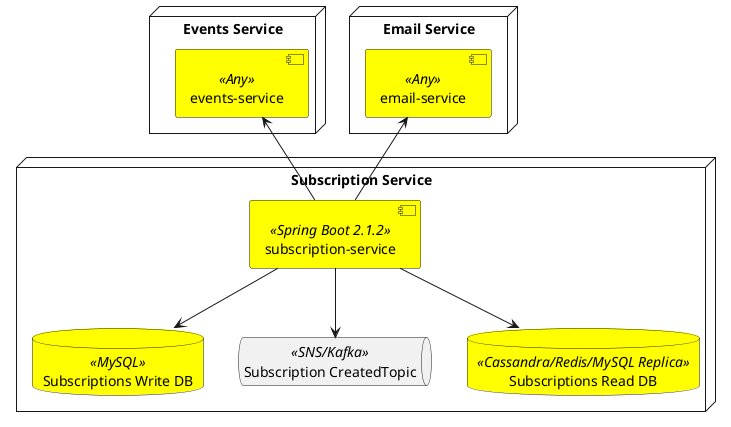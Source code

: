 @startuml

node "Subscription Service" {
    component "subscription-service" <<Spring Boot 2.1.2>> as subscriptionService #Yellow
    database "Subscriptions Write DB" <<MySQL>> as writeDatabase #Yellow
    queue "Subscription CreatedTopic" <<SNS/Kafka>> as SubscriptionCreatedTopic
    database "Subscriptions Read DB" <<Cassandra/Redis/MySQL Replica>> as readDatabase #Yellow
}


node "Events Service" {
    component "events-service" <<Any>> as eventsService #Yellow
}

node "Email Service" {
    component "email-service" <<Any>> as emailService #Yellow
}

subscriptionService --> writeDatabase
subscriptionService -up-> eventsService
subscriptionService -up-> emailService
subscriptionService --> SubscriptionCreatedTopic
subscriptionService --> readDatabase

@enduml
